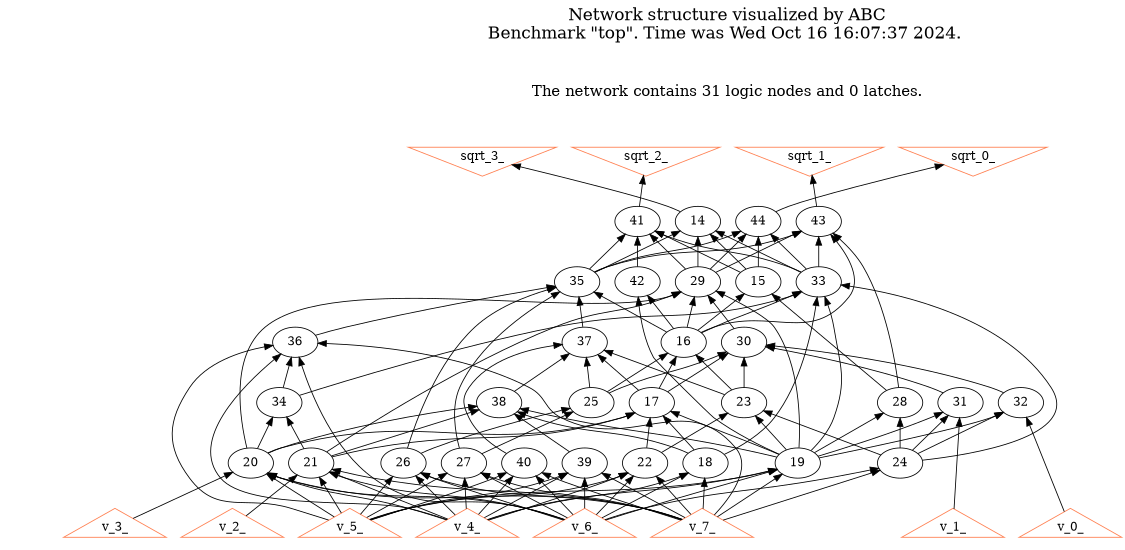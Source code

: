 # Network structure generated by ABC

digraph network {
size = "7.5,10";
center = true;
edge [dir = back];

{
  node [shape = plaintext];
  edge [style = invis];
  LevelTitle1 [label=""];
  LevelTitle2 [label=""];
  Level6 [label = ""];
  Level5 [label = ""];
  Level4 [label = ""];
  Level3 [label = ""];
  Level2 [label = ""];
  Level1 [label = ""];
  Level0 [label = ""];
  LevelTitle1 ->  LevelTitle2 ->  Level6 ->  Level5 ->  Level4 ->  Level3 ->  Level2 ->  Level1 ->  Level0;
}

{
  rank = same;
  LevelTitle1;
  title1 [shape=plaintext,
          fontsize=20,
          fontname = "Times-Roman",
          label="Network structure visualized by ABC\nBenchmark \"top\". Time was Wed Oct 16 16:07:37 2024. "
         ];
}

{
  rank = same;
  LevelTitle2;
  title2 [shape=plaintext,
          fontsize=18,
          fontname = "Times-Roman",
          label="The network contains 31 logic nodes and 0 latches.\n"
         ];
}

{
  rank = same;
  Level6;
  Node9 [label = "sqrt_3_", shape = invtriangle, color = coral, fillcolor = coral];
  Node10 [label = "sqrt_2_", shape = invtriangle, color = coral, fillcolor = coral];
  Node11 [label = "sqrt_1_", shape = invtriangle, color = coral, fillcolor = coral];
  Node12 [label = "sqrt_0_", shape = invtriangle, color = coral, fillcolor = coral];
}

{
  rank = same;
  Level5;
  Node14 [label = "14\n", shape = ellipse];
  Node41 [label = "41\n", shape = ellipse];
  Node43 [label = "43\n", shape = ellipse];
  Node44 [label = "44\n", shape = ellipse];
}

{
  rank = same;
  Level4;
  Node15 [label = "15\n", shape = ellipse];
  Node29 [label = "29\n", shape = ellipse];
  Node33 [label = "33\n", shape = ellipse];
  Node35 [label = "35\n", shape = ellipse];
  Node42 [label = "42\n", shape = ellipse];
}

{
  rank = same;
  Level3;
  Node16 [label = "16\n", shape = ellipse];
  Node30 [label = "30\n", shape = ellipse];
  Node36 [label = "36\n", shape = ellipse];
  Node37 [label = "37\n", shape = ellipse];
}

{
  rank = same;
  Level2;
  Node17 [label = "17\n", shape = ellipse];
  Node23 [label = "23\n", shape = ellipse];
  Node25 [label = "25\n", shape = ellipse];
  Node28 [label = "28\n", shape = ellipse];
  Node31 [label = "31\n", shape = ellipse];
  Node32 [label = "32\n", shape = ellipse];
  Node34 [label = "34\n", shape = ellipse];
  Node38 [label = "38\n", shape = ellipse];
}

{
  rank = same;
  Level1;
  Node18 [label = "18\n", shape = ellipse];
  Node19 [label = "19\n", shape = ellipse];
  Node20 [label = "20\n", shape = ellipse];
  Node21 [label = "21\n", shape = ellipse];
  Node22 [label = "22\n", shape = ellipse];
  Node24 [label = "24\n", shape = ellipse];
  Node26 [label = "26\n", shape = ellipse];
  Node27 [label = "27\n", shape = ellipse];
  Node39 [label = "39\n", shape = ellipse];
  Node40 [label = "40\n", shape = ellipse];
}

{
  rank = same;
  Level0;
  Node1 [label = "v_6_", shape = triangle, color = coral, fillcolor = coral];
  Node2 [label = "v_7_", shape = triangle, color = coral, fillcolor = coral];
  Node3 [label = "v_4_", shape = triangle, color = coral, fillcolor = coral];
  Node4 [label = "v_5_", shape = triangle, color = coral, fillcolor = coral];
  Node5 [label = "v_2_", shape = triangle, color = coral, fillcolor = coral];
  Node6 [label = "v_3_", shape = triangle, color = coral, fillcolor = coral];
  Node7 [label = "v_0_", shape = triangle, color = coral, fillcolor = coral];
  Node8 [label = "v_1_", shape = triangle, color = coral, fillcolor = coral];
}

title1 -> title2 [style = invis];
title2 -> Node9 [style = invis];
title2 -> Node10 [style = invis];
title2 -> Node11 [style = invis];
title2 -> Node12 [style = invis];
Node9 -> Node10 [style = invis];
Node10 -> Node11 [style = invis];
Node11 -> Node12 [style = invis];
Node9 -> Node14 [style = solid];
Node10 -> Node41 [style = solid];
Node11 -> Node43 [style = solid];
Node12 -> Node44 [style = solid];
Node14 -> Node15 [style = solid];
Node14 -> Node29 [style = solid];
Node14 -> Node33 [style = solid];
Node14 -> Node35 [style = solid];
Node15 -> Node16 [style = solid];
Node15 -> Node28 [style = solid];
Node16 -> Node17 [style = solid];
Node16 -> Node23 [style = solid];
Node16 -> Node25 [style = solid];
Node17 -> Node18 [style = solid];
Node17 -> Node19 [style = solid];
Node17 -> Node20 [style = solid];
Node17 -> Node21 [style = solid];
Node17 -> Node22 [style = solid];
Node18 -> Node1 [style = solid];
Node18 -> Node2 [style = solid];
Node18 -> Node3 [style = solid];
Node19 -> Node1 [style = solid];
Node19 -> Node2 [style = solid];
Node19 -> Node3 [style = solid];
Node19 -> Node4 [style = solid];
Node20 -> Node1 [style = solid];
Node20 -> Node2 [style = solid];
Node20 -> Node3 [style = solid];
Node20 -> Node4 [style = solid];
Node20 -> Node6 [style = solid];
Node21 -> Node1 [style = solid];
Node21 -> Node2 [style = solid];
Node21 -> Node3 [style = solid];
Node21 -> Node4 [style = solid];
Node21 -> Node5 [style = solid];
Node22 -> Node1 [style = solid];
Node22 -> Node2 [style = solid];
Node22 -> Node3 [style = solid];
Node22 -> Node4 [style = solid];
Node23 -> Node24 [style = solid];
Node23 -> Node19 [style = solid];
Node23 -> Node22 [style = solid];
Node24 -> Node1 [style = solid];
Node24 -> Node2 [style = solid];
Node25 -> Node26 [style = solid];
Node25 -> Node27 [style = solid];
Node26 -> Node1 [style = solid];
Node26 -> Node2 [style = solid];
Node26 -> Node3 [style = solid];
Node26 -> Node4 [style = solid];
Node27 -> Node1 [style = solid];
Node27 -> Node2 [style = solid];
Node27 -> Node3 [style = solid];
Node27 -> Node4 [style = solid];
Node28 -> Node24 [style = solid];
Node28 -> Node19 [style = solid];
Node29 -> Node16 [style = solid];
Node29 -> Node30 [style = solid];
Node29 -> Node19 [style = solid];
Node29 -> Node20 [style = solid];
Node29 -> Node21 [style = solid];
Node30 -> Node17 [style = solid];
Node30 -> Node23 [style = solid];
Node30 -> Node25 [style = solid];
Node30 -> Node31 [style = solid];
Node30 -> Node32 [style = solid];
Node31 -> Node24 [style = solid];
Node31 -> Node19 [style = solid];
Node31 -> Node8 [style = solid];
Node32 -> Node24 [style = solid];
Node32 -> Node19 [style = solid];
Node32 -> Node7 [style = solid];
Node33 -> Node16 [style = solid];
Node33 -> Node34 [style = solid];
Node33 -> Node24 [style = solid];
Node33 -> Node18 [style = solid];
Node33 -> Node19 [style = solid];
Node34 -> Node20 [style = solid];
Node34 -> Node21 [style = solid];
Node35 -> Node16 [style = solid];
Node35 -> Node36 [style = solid];
Node35 -> Node37 [style = solid];
Node35 -> Node26 [style = solid];
Node35 -> Node27 [style = solid];
Node36 -> Node34 [style = solid];
Node36 -> Node1 [style = solid];
Node36 -> Node2 [style = solid];
Node36 -> Node3 [style = solid];
Node36 -> Node4 [style = solid];
Node37 -> Node17 [style = solid];
Node37 -> Node23 [style = solid];
Node37 -> Node25 [style = solid];
Node37 -> Node38 [style = solid];
Node37 -> Node40 [style = solid];
Node38 -> Node18 [style = solid];
Node38 -> Node19 [style = solid];
Node38 -> Node20 [style = solid];
Node38 -> Node21 [style = solid];
Node38 -> Node39 [style = solid];
Node39 -> Node1 [style = solid];
Node39 -> Node2 [style = solid];
Node39 -> Node3 [style = solid];
Node39 -> Node4 [style = solid];
Node40 -> Node1 [style = solid];
Node40 -> Node2 [style = solid];
Node40 -> Node3 [style = solid];
Node40 -> Node4 [style = solid];
Node41 -> Node15 [style = solid];
Node41 -> Node42 [style = solid];
Node41 -> Node29 [style = solid];
Node41 -> Node33 [style = solid];
Node41 -> Node35 [style = solid];
Node42 -> Node16 [style = solid];
Node42 -> Node19 [style = solid];
Node43 -> Node29 [style = solid];
Node43 -> Node33 [style = solid];
Node43 -> Node35 [style = solid];
Node43 -> Node16 [style = solid];
Node43 -> Node28 [style = solid];
Node44 -> Node15 [style = solid];
Node44 -> Node29 [style = solid];
Node44 -> Node33 [style = solid];
Node44 -> Node35 [style = solid];
}

